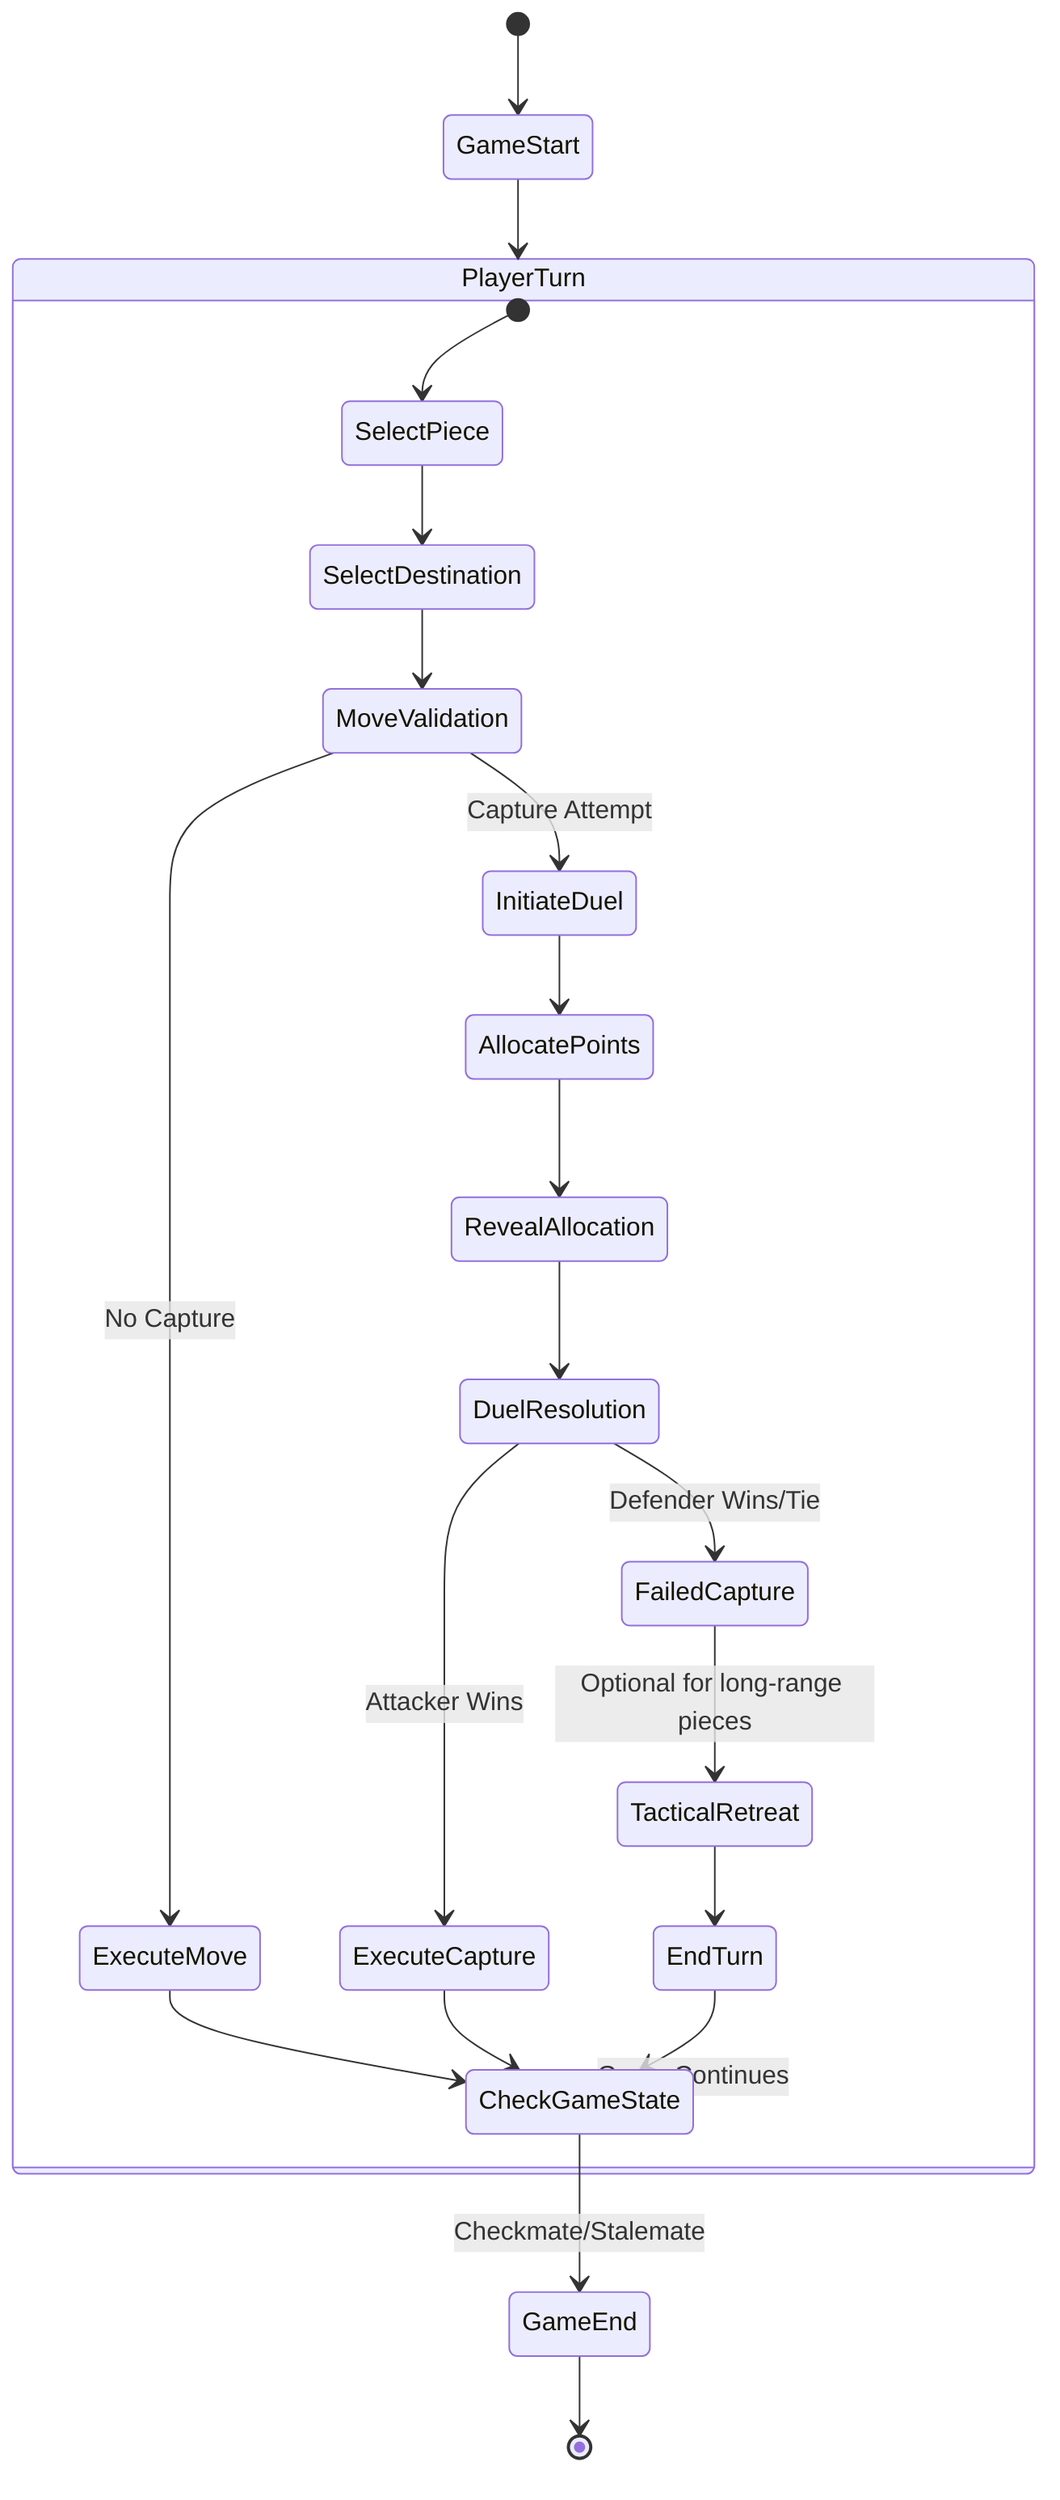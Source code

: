 stateDiagram-v2
    [*] --> GameStart
    
    GameStart --> PlayerTurn
    
    state PlayerTurn {
        [*] --> SelectPiece
        SelectPiece --> SelectDestination
        SelectDestination --> MoveValidation
        MoveValidation --> ExecuteMove : No Capture
        MoveValidation --> InitiateDuel : Capture Attempt
        InitiateDuel --> AllocatePoints
        AllocatePoints --> RevealAllocation
        RevealAllocation --> DuelResolution
        DuelResolution --> ExecuteCapture : Attacker Wins
        DuelResolution --> FailedCapture : Defender Wins/Tie
        FailedCapture --> TacticalRetreat : Optional for long-range pieces
        TacticalRetreat --> EndTurn
        ExecuteMove --> CheckGameState
        ExecuteCapture --> CheckGameState
        EndTurn --> CheckGameState
    }
    
    CheckGameState --> PlayerTurn : Game Continues
    CheckGameState --> GameEnd : Checkmate/Stalemate
    
    GameEnd --> [*]